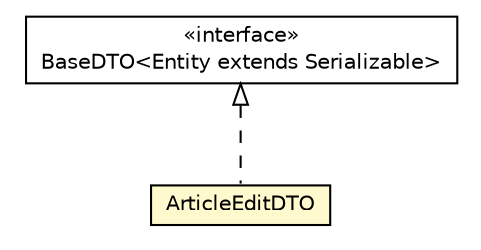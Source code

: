 #!/usr/local/bin/dot
#
# Class diagram 
# Generated by UMLGraph version 5.1 (http://www.umlgraph.org/)
#

digraph G {
	edge [fontname="Helvetica",fontsize=10,labelfontname="Helvetica",labelfontsize=10];
	node [fontname="Helvetica",fontsize=10,shape=plaintext];
	nodesep=0.25;
	ranksep=0.5;
	// cn.edu.uestc.acmicpc.db.dto.impl.article.ArticleEditDTO
	c10702 [label=<<table title="cn.edu.uestc.acmicpc.db.dto.impl.article.ArticleEditDTO" border="0" cellborder="1" cellspacing="0" cellpadding="2" port="p" bgcolor="lemonChiffon" href="./ArticleEditDTO.html">
		<tr><td><table border="0" cellspacing="0" cellpadding="1">
<tr><td align="center" balign="center"> ArticleEditDTO </td></tr>
		</table></td></tr>
		</table>>, fontname="Helvetica", fontcolor="black", fontsize=10.0];
	// cn.edu.uestc.acmicpc.db.dto.base.BaseDTO<Entity extends java.io.Serializable>
	c10749 [label=<<table title="cn.edu.uestc.acmicpc.db.dto.base.BaseDTO" border="0" cellborder="1" cellspacing="0" cellpadding="2" port="p" href="../../base/BaseDTO.html">
		<tr><td><table border="0" cellspacing="0" cellpadding="1">
<tr><td align="center" balign="center"> &#171;interface&#187; </td></tr>
<tr><td align="center" balign="center"> BaseDTO&lt;Entity extends Serializable&gt; </td></tr>
		</table></td></tr>
		</table>>, fontname="Helvetica", fontcolor="black", fontsize=10.0];
	//cn.edu.uestc.acmicpc.db.dto.impl.article.ArticleEditDTO implements cn.edu.uestc.acmicpc.db.dto.base.BaseDTO<Entity extends java.io.Serializable>
	c10749:p -> c10702:p [dir=back,arrowtail=empty,style=dashed];
}

